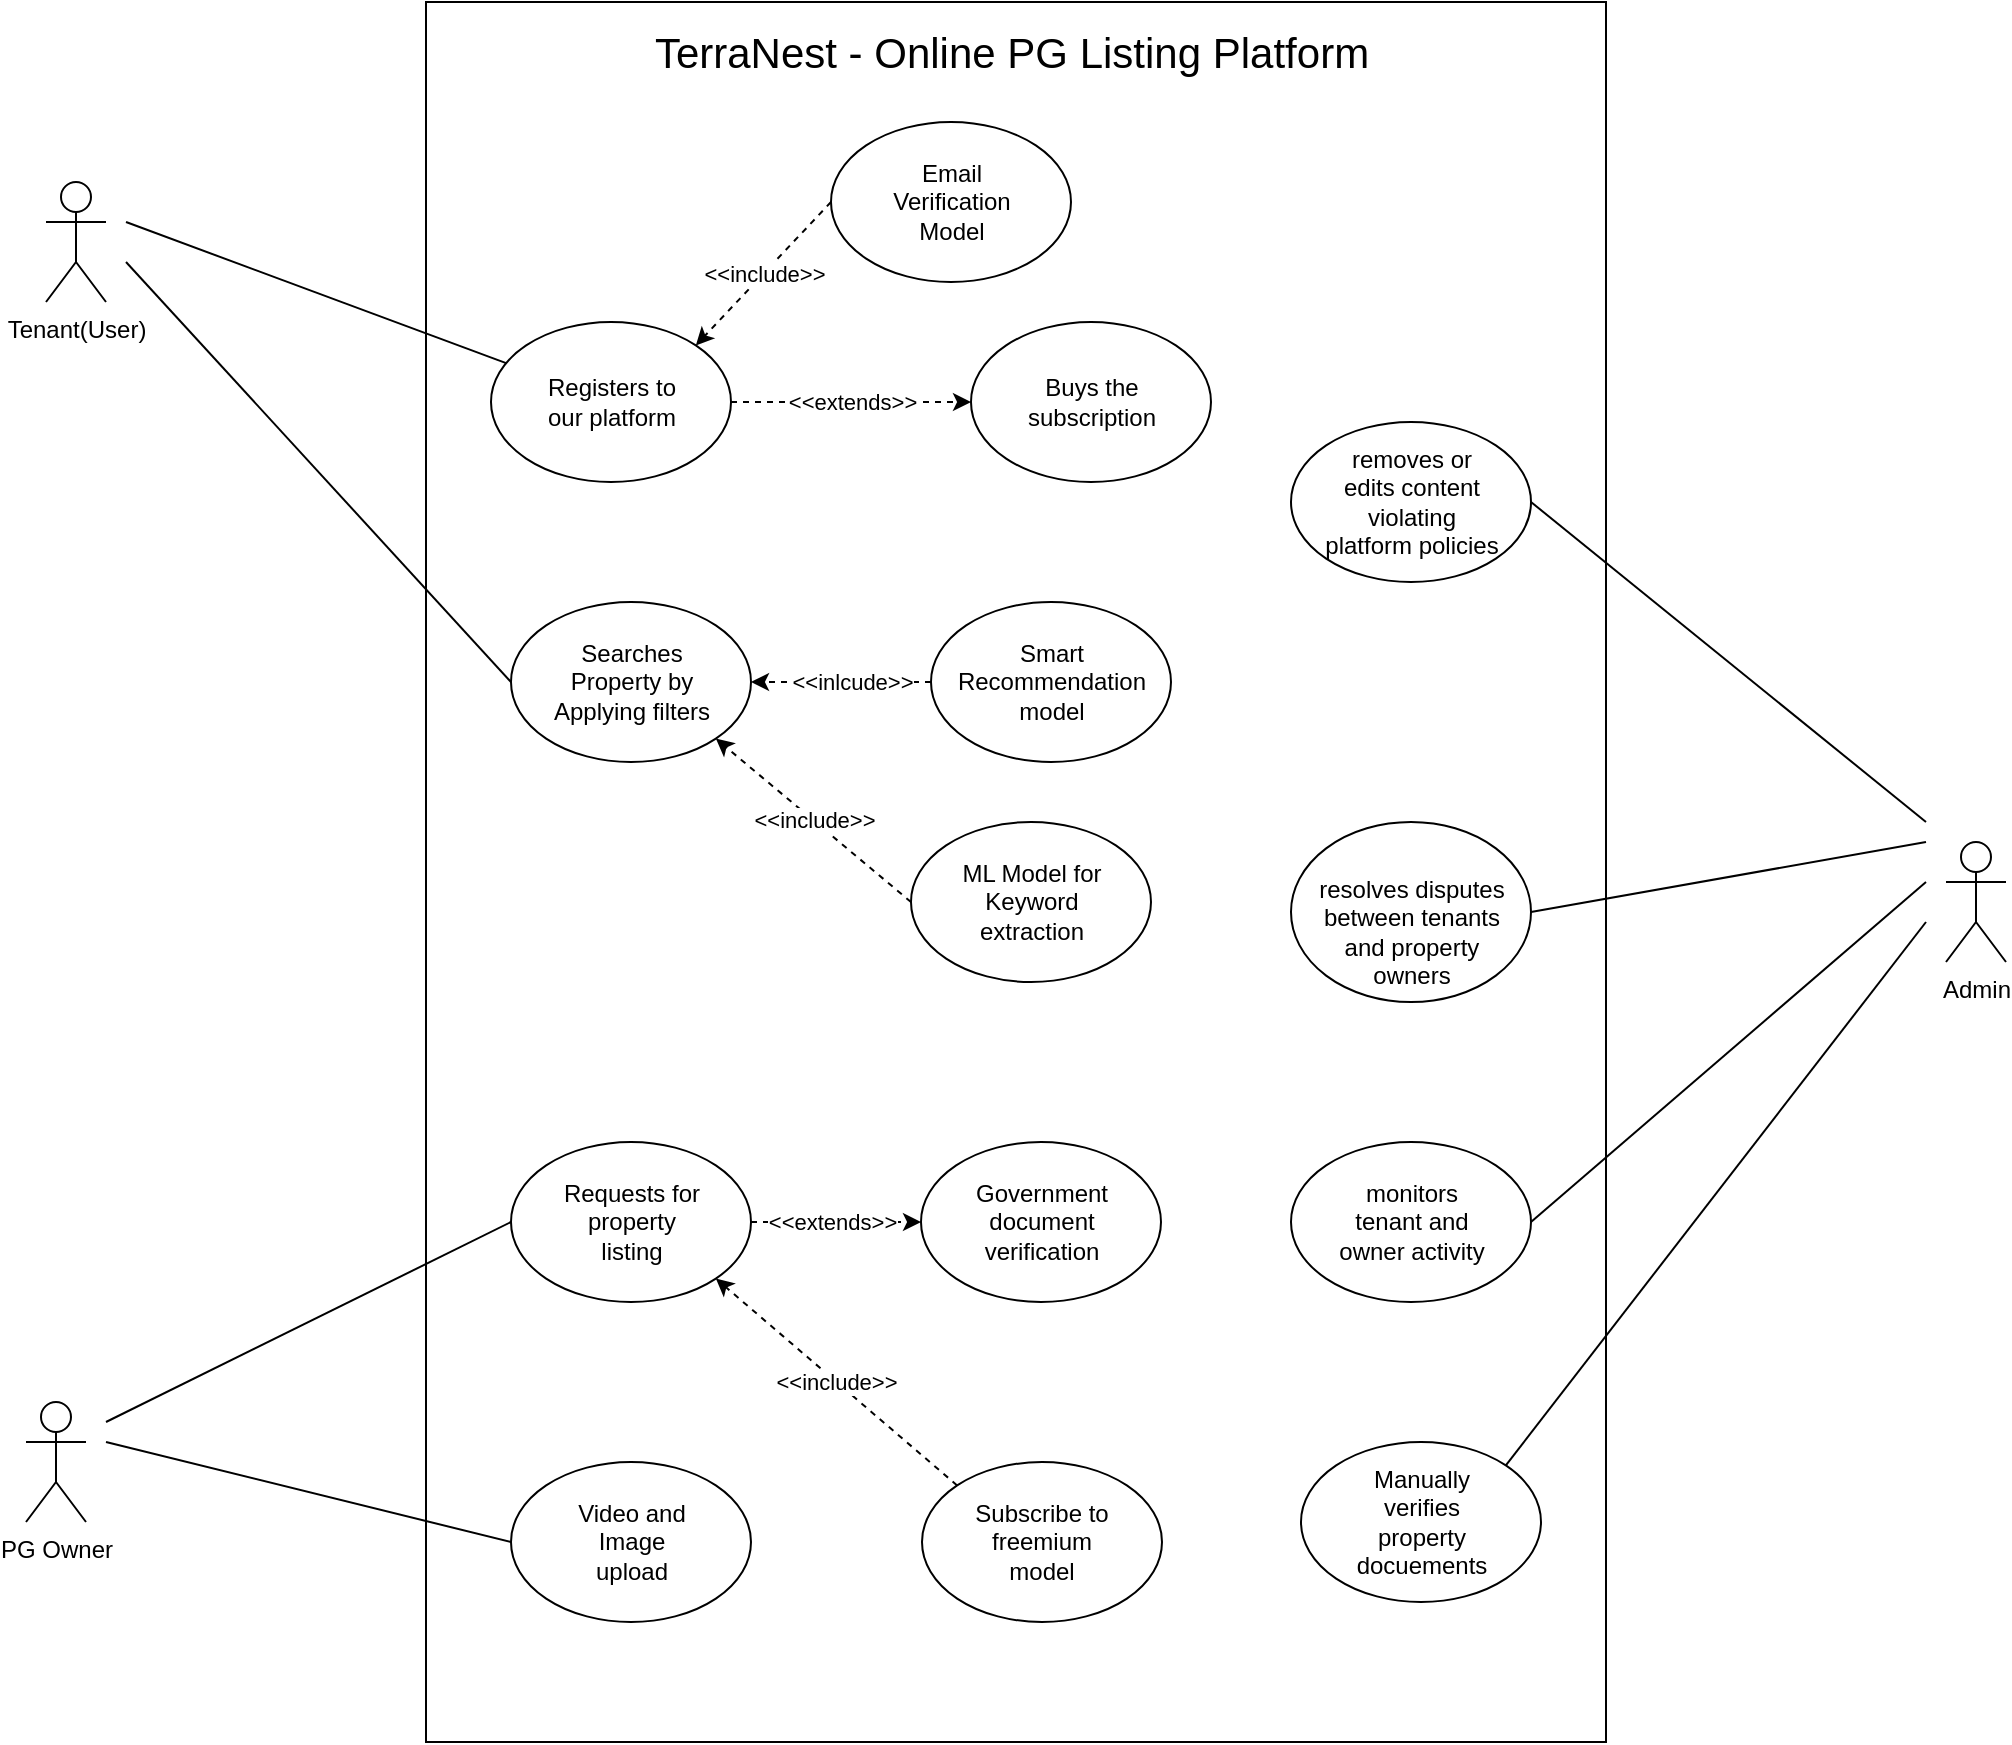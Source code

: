 <mxfile version="24.7.17">
  <diagram name="Page-1" id="TUQ83A0PQoJl3ez2HU18">
    <mxGraphModel dx="1615" dy="968" grid="1" gridSize="10" guides="1" tooltips="1" connect="1" arrows="1" fold="1" page="1" pageScale="1" pageWidth="2069" pageHeight="1527" math="0" shadow="0">
      <root>
        <mxCell id="0" />
        <mxCell id="1" parent="0" />
        <mxCell id="EV2uNFOoqOG4Egj3vw7C-1" value="" style="rounded=0;whiteSpace=wrap;html=1;" vertex="1" parent="1">
          <mxGeometry x="610" y="110" width="590" height="870" as="geometry" />
        </mxCell>
        <mxCell id="EV2uNFOoqOG4Egj3vw7C-5" value="Tenant(User)" style="shape=umlActor;verticalLabelPosition=bottom;verticalAlign=top;html=1;outlineConnect=0;" vertex="1" parent="1">
          <mxGeometry x="420" y="200" width="30" height="60" as="geometry" />
        </mxCell>
        <mxCell id="EV2uNFOoqOG4Egj3vw7C-8" value="" style="endArrow=none;html=1;rounded=0;" edge="1" parent="1" target="EV2uNFOoqOG4Egj3vw7C-7">
          <mxGeometry width="50" height="50" relative="1" as="geometry">
            <mxPoint x="460" y="220" as="sourcePoint" />
            <mxPoint x="590" y="150" as="targetPoint" />
          </mxGeometry>
        </mxCell>
        <mxCell id="EV2uNFOoqOG4Egj3vw7C-33" value="" style="endArrow=none;html=1;rounded=0;entryX=0;entryY=0.5;entryDx=0;entryDy=0;" edge="1" parent="1" target="EV2uNFOoqOG4Egj3vw7C-18">
          <mxGeometry width="50" height="50" relative="1" as="geometry">
            <mxPoint x="460" y="240" as="sourcePoint" />
            <mxPoint x="653" y="192" as="targetPoint" />
          </mxGeometry>
        </mxCell>
        <mxCell id="EV2uNFOoqOG4Egj3vw7C-34" value="" style="group" vertex="1" connectable="0" parent="1">
          <mxGeometry x="652.5" y="410" width="330" height="190" as="geometry" />
        </mxCell>
        <mxCell id="EV2uNFOoqOG4Egj3vw7C-20" value="" style="group" vertex="1" connectable="0" parent="EV2uNFOoqOG4Egj3vw7C-34">
          <mxGeometry width="120" height="80" as="geometry" />
        </mxCell>
        <mxCell id="EV2uNFOoqOG4Egj3vw7C-18" value="" style="ellipse;whiteSpace=wrap;html=1;" vertex="1" parent="EV2uNFOoqOG4Egj3vw7C-20">
          <mxGeometry width="120" height="80" as="geometry" />
        </mxCell>
        <mxCell id="EV2uNFOoqOG4Egj3vw7C-19" value="Searches Property by Applying filters" style="text;html=1;align=center;verticalAlign=middle;whiteSpace=wrap;rounded=0;" vertex="1" parent="EV2uNFOoqOG4Egj3vw7C-20">
          <mxGeometry x="10" y="20" width="100" height="40" as="geometry" />
        </mxCell>
        <mxCell id="EV2uNFOoqOG4Egj3vw7C-22" value="" style="group" vertex="1" connectable="0" parent="EV2uNFOoqOG4Egj3vw7C-34">
          <mxGeometry x="210" width="120" height="80" as="geometry" />
        </mxCell>
        <mxCell id="EV2uNFOoqOG4Egj3vw7C-23" value="" style="ellipse;whiteSpace=wrap;html=1;" vertex="1" parent="EV2uNFOoqOG4Egj3vw7C-22">
          <mxGeometry width="120" height="80" as="geometry" />
        </mxCell>
        <mxCell id="EV2uNFOoqOG4Egj3vw7C-24" value="Smart Recommendation model" style="text;html=1;align=center;verticalAlign=middle;whiteSpace=wrap;rounded=0;" vertex="1" parent="EV2uNFOoqOG4Egj3vw7C-22">
          <mxGeometry x="10" y="20" width="100" height="40" as="geometry" />
        </mxCell>
        <mxCell id="EV2uNFOoqOG4Egj3vw7C-25" value="" style="group" vertex="1" connectable="0" parent="EV2uNFOoqOG4Egj3vw7C-34">
          <mxGeometry x="200" y="110" width="120" height="80" as="geometry" />
        </mxCell>
        <mxCell id="EV2uNFOoqOG4Egj3vw7C-26" value="" style="ellipse;whiteSpace=wrap;html=1;" vertex="1" parent="EV2uNFOoqOG4Egj3vw7C-25">
          <mxGeometry width="120" height="80" as="geometry" />
        </mxCell>
        <mxCell id="EV2uNFOoqOG4Egj3vw7C-27" value="ML Model for Keyword extraction" style="text;html=1;align=center;verticalAlign=middle;whiteSpace=wrap;rounded=0;" vertex="1" parent="EV2uNFOoqOG4Egj3vw7C-25">
          <mxGeometry x="10" y="20" width="100" height="40" as="geometry" />
        </mxCell>
        <mxCell id="EV2uNFOoqOG4Egj3vw7C-28" value="" style="endArrow=classic;html=1;rounded=0;exitX=0;exitY=0.5;exitDx=0;exitDy=0;dashed=1;" edge="1" parent="EV2uNFOoqOG4Egj3vw7C-34" source="EV2uNFOoqOG4Egj3vw7C-23">
          <mxGeometry relative="1" as="geometry">
            <mxPoint x="30" y="150" as="sourcePoint" />
            <mxPoint x="120" y="40" as="targetPoint" />
          </mxGeometry>
        </mxCell>
        <mxCell id="EV2uNFOoqOG4Egj3vw7C-29" value="Label" style="edgeLabel;resizable=0;html=1;;align=center;verticalAlign=middle;" connectable="0" vertex="1" parent="EV2uNFOoqOG4Egj3vw7C-28">
          <mxGeometry relative="1" as="geometry" />
        </mxCell>
        <mxCell id="EV2uNFOoqOG4Egj3vw7C-32" value="&amp;lt;&amp;lt;inlcude&amp;gt;&amp;gt;" style="edgeLabel;html=1;align=center;verticalAlign=middle;resizable=0;points=[];" vertex="1" connectable="0" parent="EV2uNFOoqOG4Egj3vw7C-28">
          <mxGeometry x="0.014" y="1" relative="1" as="geometry">
            <mxPoint x="6" y="-1" as="offset" />
          </mxGeometry>
        </mxCell>
        <mxCell id="EV2uNFOoqOG4Egj3vw7C-30" value="" style="endArrow=classic;html=1;rounded=0;exitX=0;exitY=0.5;exitDx=0;exitDy=0;entryX=1;entryY=1;entryDx=0;entryDy=0;dashed=1;" edge="1" parent="EV2uNFOoqOG4Egj3vw7C-34" source="EV2uNFOoqOG4Egj3vw7C-26" target="EV2uNFOoqOG4Egj3vw7C-18">
          <mxGeometry relative="1" as="geometry">
            <mxPoint x="220" y="50" as="sourcePoint" />
            <mxPoint x="120" y="50" as="targetPoint" />
          </mxGeometry>
        </mxCell>
        <mxCell id="EV2uNFOoqOG4Egj3vw7C-31" value="&amp;lt;&amp;lt;include&amp;gt;&amp;gt;" style="edgeLabel;resizable=0;html=1;;align=center;verticalAlign=middle;" connectable="0" vertex="1" parent="EV2uNFOoqOG4Egj3vw7C-30">
          <mxGeometry relative="1" as="geometry" />
        </mxCell>
        <mxCell id="EV2uNFOoqOG4Egj3vw7C-36" value="" style="group" vertex="1" connectable="0" parent="1">
          <mxGeometry x="642.5" y="270" width="360" height="80" as="geometry" />
        </mxCell>
        <mxCell id="EV2uNFOoqOG4Egj3vw7C-7" value="" style="ellipse;whiteSpace=wrap;html=1;" vertex="1" parent="EV2uNFOoqOG4Egj3vw7C-36">
          <mxGeometry width="120" height="80" as="geometry" />
        </mxCell>
        <mxCell id="EV2uNFOoqOG4Egj3vw7C-10" value="Registers to our platform" style="text;html=1;align=center;verticalAlign=middle;whiteSpace=wrap;rounded=0;" vertex="1" parent="EV2uNFOoqOG4Egj3vw7C-36">
          <mxGeometry x="20" y="20" width="80" height="40" as="geometry" />
        </mxCell>
        <mxCell id="EV2uNFOoqOG4Egj3vw7C-13" value="" style="group" vertex="1" connectable="0" parent="EV2uNFOoqOG4Egj3vw7C-36">
          <mxGeometry x="240" width="120" height="80" as="geometry" />
        </mxCell>
        <mxCell id="EV2uNFOoqOG4Egj3vw7C-11" value="" style="ellipse;whiteSpace=wrap;html=1;" vertex="1" parent="EV2uNFOoqOG4Egj3vw7C-13">
          <mxGeometry width="120" height="80" as="geometry" />
        </mxCell>
        <mxCell id="EV2uNFOoqOG4Egj3vw7C-12" value="Buys the subscription" style="text;html=1;align=center;verticalAlign=middle;whiteSpace=wrap;rounded=0;" vertex="1" parent="EV2uNFOoqOG4Egj3vw7C-13">
          <mxGeometry x="20" y="20" width="80" height="40" as="geometry" />
        </mxCell>
        <mxCell id="EV2uNFOoqOG4Egj3vw7C-15" value="" style="endArrow=classic;html=1;rounded=0;exitX=1;exitY=0.5;exitDx=0;exitDy=0;entryX=0;entryY=0.5;entryDx=0;entryDy=0;dashed=1;" edge="1" parent="EV2uNFOoqOG4Egj3vw7C-36" source="EV2uNFOoqOG4Egj3vw7C-7" target="EV2uNFOoqOG4Egj3vw7C-11">
          <mxGeometry relative="1" as="geometry">
            <mxPoint x="160" y="90" as="sourcePoint" />
            <mxPoint x="260" y="90" as="targetPoint" />
          </mxGeometry>
        </mxCell>
        <mxCell id="EV2uNFOoqOG4Egj3vw7C-16" value="Label" style="edgeLabel;resizable=0;html=1;;align=center;verticalAlign=middle;" connectable="0" vertex="1" parent="EV2uNFOoqOG4Egj3vw7C-15">
          <mxGeometry relative="1" as="geometry" />
        </mxCell>
        <mxCell id="EV2uNFOoqOG4Egj3vw7C-17" value="&amp;lt;&amp;lt;extends&amp;gt;&amp;gt;" style="edgeLabel;html=1;align=center;verticalAlign=middle;resizable=0;points=[];" vertex="1" connectable="0" parent="EV2uNFOoqOG4Egj3vw7C-15">
          <mxGeometry x="-0.013" y="6" relative="1" as="geometry">
            <mxPoint x="1" y="6" as="offset" />
          </mxGeometry>
        </mxCell>
        <mxCell id="EV2uNFOoqOG4Egj3vw7C-37" value="" style="ellipse;whiteSpace=wrap;html=1;" vertex="1" parent="1">
          <mxGeometry x="812.5" y="170" width="120" height="80" as="geometry" />
        </mxCell>
        <mxCell id="EV2uNFOoqOG4Egj3vw7C-38" value="Email Verification Model" style="text;html=1;align=center;verticalAlign=middle;whiteSpace=wrap;rounded=0;" vertex="1" parent="1">
          <mxGeometry x="832.5" y="190" width="80" height="40" as="geometry" />
        </mxCell>
        <mxCell id="EV2uNFOoqOG4Egj3vw7C-39" value="" style="endArrow=classic;html=1;rounded=0;exitX=0;exitY=0.5;exitDx=0;exitDy=0;entryX=1;entryY=0;entryDx=0;entryDy=0;dashed=1;" edge="1" parent="1" source="EV2uNFOoqOG4Egj3vw7C-37" target="EV2uNFOoqOG4Egj3vw7C-7">
          <mxGeometry relative="1" as="geometry">
            <mxPoint x="862.5" y="570" as="sourcePoint" />
            <mxPoint x="765.5" y="488" as="targetPoint" />
          </mxGeometry>
        </mxCell>
        <mxCell id="EV2uNFOoqOG4Egj3vw7C-40" value="&amp;lt;&amp;lt;include&amp;gt;&amp;gt;" style="edgeLabel;resizable=0;html=1;;align=center;verticalAlign=middle;" connectable="0" vertex="1" parent="EV2uNFOoqOG4Egj3vw7C-39">
          <mxGeometry relative="1" as="geometry" />
        </mxCell>
        <mxCell id="EV2uNFOoqOG4Egj3vw7C-41" value="PG Owner" style="shape=umlActor;verticalLabelPosition=bottom;verticalAlign=top;html=1;outlineConnect=0;" vertex="1" parent="1">
          <mxGeometry x="410" y="810" width="30" height="60" as="geometry" />
        </mxCell>
        <mxCell id="EV2uNFOoqOG4Egj3vw7C-47" value="" style="ellipse;whiteSpace=wrap;html=1;" vertex="1" parent="1">
          <mxGeometry x="652.5" y="680" width="120" height="80" as="geometry" />
        </mxCell>
        <mxCell id="EV2uNFOoqOG4Egj3vw7C-48" value="Requests for property listing" style="text;html=1;align=center;verticalAlign=middle;whiteSpace=wrap;rounded=0;" vertex="1" parent="1">
          <mxGeometry x="672.5" y="705" width="80" height="30" as="geometry" />
        </mxCell>
        <mxCell id="EV2uNFOoqOG4Egj3vw7C-49" value="" style="ellipse;whiteSpace=wrap;html=1;" vertex="1" parent="1">
          <mxGeometry x="857.5" y="680" width="120" height="80" as="geometry" />
        </mxCell>
        <mxCell id="EV2uNFOoqOG4Egj3vw7C-50" value="" style="endArrow=classic;html=1;rounded=0;exitX=1;exitY=0.5;exitDx=0;exitDy=0;dashed=1;entryX=0;entryY=0.5;entryDx=0;entryDy=0;" edge="1" parent="1" target="EV2uNFOoqOG4Egj3vw7C-49">
          <mxGeometry relative="1" as="geometry">
            <mxPoint x="772.5" y="720" as="sourcePoint" />
            <mxPoint x="852.5" y="720" as="targetPoint" />
          </mxGeometry>
        </mxCell>
        <mxCell id="EV2uNFOoqOG4Egj3vw7C-51" value="Label" style="edgeLabel;resizable=0;html=1;;align=center;verticalAlign=middle;" connectable="0" vertex="1" parent="EV2uNFOoqOG4Egj3vw7C-50">
          <mxGeometry relative="1" as="geometry" />
        </mxCell>
        <mxCell id="EV2uNFOoqOG4Egj3vw7C-52" value="&amp;lt;&amp;lt;extends&amp;gt;&amp;gt;" style="edgeLabel;html=1;align=center;verticalAlign=middle;resizable=0;points=[];" vertex="1" connectable="0" parent="EV2uNFOoqOG4Egj3vw7C-50">
          <mxGeometry x="-0.013" y="6" relative="1" as="geometry">
            <mxPoint x="-2" y="6" as="offset" />
          </mxGeometry>
        </mxCell>
        <mxCell id="EV2uNFOoqOG4Egj3vw7C-53" value="Government document verification" style="text;html=1;align=center;verticalAlign=middle;whiteSpace=wrap;rounded=0;" vertex="1" parent="1">
          <mxGeometry x="877.5" y="705" width="80" height="30" as="geometry" />
        </mxCell>
        <mxCell id="EV2uNFOoqOG4Egj3vw7C-54" value="" style="endArrow=none;html=1;rounded=0;entryX=0;entryY=0.5;entryDx=0;entryDy=0;" edge="1" parent="1" target="EV2uNFOoqOG4Egj3vw7C-47">
          <mxGeometry width="50" height="50" relative="1" as="geometry">
            <mxPoint x="450" y="820" as="sourcePoint" />
            <mxPoint x="500" y="780" as="targetPoint" />
          </mxGeometry>
        </mxCell>
        <mxCell id="EV2uNFOoqOG4Egj3vw7C-55" value="" style="ellipse;whiteSpace=wrap;html=1;" vertex="1" parent="1">
          <mxGeometry x="652.5" y="840" width="120" height="80" as="geometry" />
        </mxCell>
        <mxCell id="EV2uNFOoqOG4Egj3vw7C-57" value="Video and Image upload" style="text;html=1;align=center;verticalAlign=middle;whiteSpace=wrap;rounded=0;" vertex="1" parent="1">
          <mxGeometry x="682.5" y="865" width="60" height="30" as="geometry" />
        </mxCell>
        <mxCell id="EV2uNFOoqOG4Egj3vw7C-58" value="" style="endArrow=none;html=1;rounded=0;entryX=0;entryY=0.5;entryDx=0;entryDy=0;" edge="1" parent="1" target="EV2uNFOoqOG4Egj3vw7C-55">
          <mxGeometry width="50" height="50" relative="1" as="geometry">
            <mxPoint x="450" y="830" as="sourcePoint" />
            <mxPoint x="650" y="680" as="targetPoint" />
          </mxGeometry>
        </mxCell>
        <mxCell id="EV2uNFOoqOG4Egj3vw7C-59" value="Admin" style="shape=umlActor;verticalLabelPosition=bottom;verticalAlign=top;html=1;outlineConnect=0;" vertex="1" parent="1">
          <mxGeometry x="1370" y="530" width="30" height="60" as="geometry" />
        </mxCell>
        <mxCell id="EV2uNFOoqOG4Egj3vw7C-62" value="" style="group" vertex="1" connectable="0" parent="1">
          <mxGeometry x="1047.5" y="830" width="120" height="80" as="geometry" />
        </mxCell>
        <mxCell id="EV2uNFOoqOG4Egj3vw7C-60" value="" style="ellipse;whiteSpace=wrap;html=1;" vertex="1" parent="EV2uNFOoqOG4Egj3vw7C-62">
          <mxGeometry width="120" height="80" as="geometry" />
        </mxCell>
        <mxCell id="EV2uNFOoqOG4Egj3vw7C-61" value="Manually verifies property docuements" style="text;html=1;align=center;verticalAlign=middle;whiteSpace=wrap;rounded=0;" vertex="1" parent="EV2uNFOoqOG4Egj3vw7C-62">
          <mxGeometry x="20" y="25" width="80" height="30" as="geometry" />
        </mxCell>
        <mxCell id="EV2uNFOoqOG4Egj3vw7C-63" value="" style="ellipse;whiteSpace=wrap;html=1;" vertex="1" parent="1">
          <mxGeometry x="1042.5" y="680" width="120" height="80" as="geometry" />
        </mxCell>
        <mxCell id="EV2uNFOoqOG4Egj3vw7C-64" value="monitors tenant and owner activity" style="text;html=1;align=center;verticalAlign=middle;whiteSpace=wrap;rounded=0;" vertex="1" parent="1">
          <mxGeometry x="1062.5" y="705" width="80" height="30" as="geometry" />
        </mxCell>
        <mxCell id="EV2uNFOoqOG4Egj3vw7C-65" value="" style="ellipse;whiteSpace=wrap;html=1;" vertex="1" parent="1">
          <mxGeometry x="1042.5" y="520" width="120" height="90" as="geometry" />
        </mxCell>
        <mxCell id="EV2uNFOoqOG4Egj3vw7C-66" value="resolves disputes between tenants and property owners" style="text;html=1;align=center;verticalAlign=middle;whiteSpace=wrap;rounded=0;" vertex="1" parent="1">
          <mxGeometry x="1052.5" y="560" width="100" height="30" as="geometry" />
        </mxCell>
        <mxCell id="EV2uNFOoqOG4Egj3vw7C-67" value="" style="ellipse;whiteSpace=wrap;html=1;" vertex="1" parent="1">
          <mxGeometry x="1042.5" y="320" width="120" height="80" as="geometry" />
        </mxCell>
        <mxCell id="EV2uNFOoqOG4Egj3vw7C-68" value="removes or edits content violating platform policies" style="text;html=1;align=center;verticalAlign=middle;whiteSpace=wrap;rounded=0;" vertex="1" parent="1">
          <mxGeometry x="1057.5" y="345" width="90" height="30" as="geometry" />
        </mxCell>
        <mxCell id="EV2uNFOoqOG4Egj3vw7C-69" value="" style="endArrow=none;html=1;rounded=0;exitX=1;exitY=0.5;exitDx=0;exitDy=0;" edge="1" parent="1" source="EV2uNFOoqOG4Egj3vw7C-67">
          <mxGeometry width="50" height="50" relative="1" as="geometry">
            <mxPoint x="1260" y="450" as="sourcePoint" />
            <mxPoint x="1360" y="520" as="targetPoint" />
          </mxGeometry>
        </mxCell>
        <mxCell id="EV2uNFOoqOG4Egj3vw7C-70" value="" style="endArrow=none;html=1;rounded=0;exitX=1;exitY=0.5;exitDx=0;exitDy=0;" edge="1" parent="1" source="EV2uNFOoqOG4Egj3vw7C-65">
          <mxGeometry width="50" height="50" relative="1" as="geometry">
            <mxPoint x="1150" y="518" as="sourcePoint" />
            <mxPoint x="1360" y="530" as="targetPoint" />
          </mxGeometry>
        </mxCell>
        <mxCell id="EV2uNFOoqOG4Egj3vw7C-71" value="" style="endArrow=none;html=1;rounded=0;exitX=1;exitY=0.5;exitDx=0;exitDy=0;" edge="1" parent="1" source="EV2uNFOoqOG4Egj3vw7C-63">
          <mxGeometry width="50" height="50" relative="1" as="geometry">
            <mxPoint x="1160" y="528" as="sourcePoint" />
            <mxPoint x="1360" y="550" as="targetPoint" />
          </mxGeometry>
        </mxCell>
        <mxCell id="EV2uNFOoqOG4Egj3vw7C-72" value="" style="endArrow=none;html=1;rounded=0;exitX=1;exitY=0;exitDx=0;exitDy=0;" edge="1" parent="1" source="EV2uNFOoqOG4Egj3vw7C-60">
          <mxGeometry width="50" height="50" relative="1" as="geometry">
            <mxPoint x="1160" y="680" as="sourcePoint" />
            <mxPoint x="1360" y="570" as="targetPoint" />
          </mxGeometry>
        </mxCell>
        <mxCell id="EV2uNFOoqOG4Egj3vw7C-73" value="TerraNest - Online PG Listing Platform" style="text;html=1;align=center;verticalAlign=middle;whiteSpace=wrap;rounded=0;fontSize=21;" vertex="1" parent="1">
          <mxGeometry x="686" y="120" width="434" height="30" as="geometry" />
        </mxCell>
        <mxCell id="EV2uNFOoqOG4Egj3vw7C-74" value="" style="ellipse;whiteSpace=wrap;html=1;" vertex="1" parent="1">
          <mxGeometry x="858" y="840" width="120" height="80" as="geometry" />
        </mxCell>
        <mxCell id="EV2uNFOoqOG4Egj3vw7C-75" value="Subscribe to freemium model" style="text;html=1;align=center;verticalAlign=middle;whiteSpace=wrap;rounded=0;" vertex="1" parent="1">
          <mxGeometry x="878" y="865" width="80" height="30" as="geometry" />
        </mxCell>
        <mxCell id="EV2uNFOoqOG4Egj3vw7C-76" value="" style="endArrow=classic;html=1;rounded=0;exitX=0;exitY=0;exitDx=0;exitDy=0;entryX=1;entryY=1;entryDx=0;entryDy=0;dashed=1;" edge="1" parent="1" source="EV2uNFOoqOG4Egj3vw7C-74" target="EV2uNFOoqOG4Egj3vw7C-47">
          <mxGeometry relative="1" as="geometry">
            <mxPoint x="862.5" y="570" as="sourcePoint" />
            <mxPoint x="764.5" y="488" as="targetPoint" />
          </mxGeometry>
        </mxCell>
        <mxCell id="EV2uNFOoqOG4Egj3vw7C-77" value="&amp;lt;&amp;lt;include&amp;gt;&amp;gt;" style="edgeLabel;resizable=0;html=1;;align=center;verticalAlign=middle;" connectable="0" vertex="1" parent="EV2uNFOoqOG4Egj3vw7C-76">
          <mxGeometry relative="1" as="geometry" />
        </mxCell>
      </root>
    </mxGraphModel>
  </diagram>
</mxfile>
